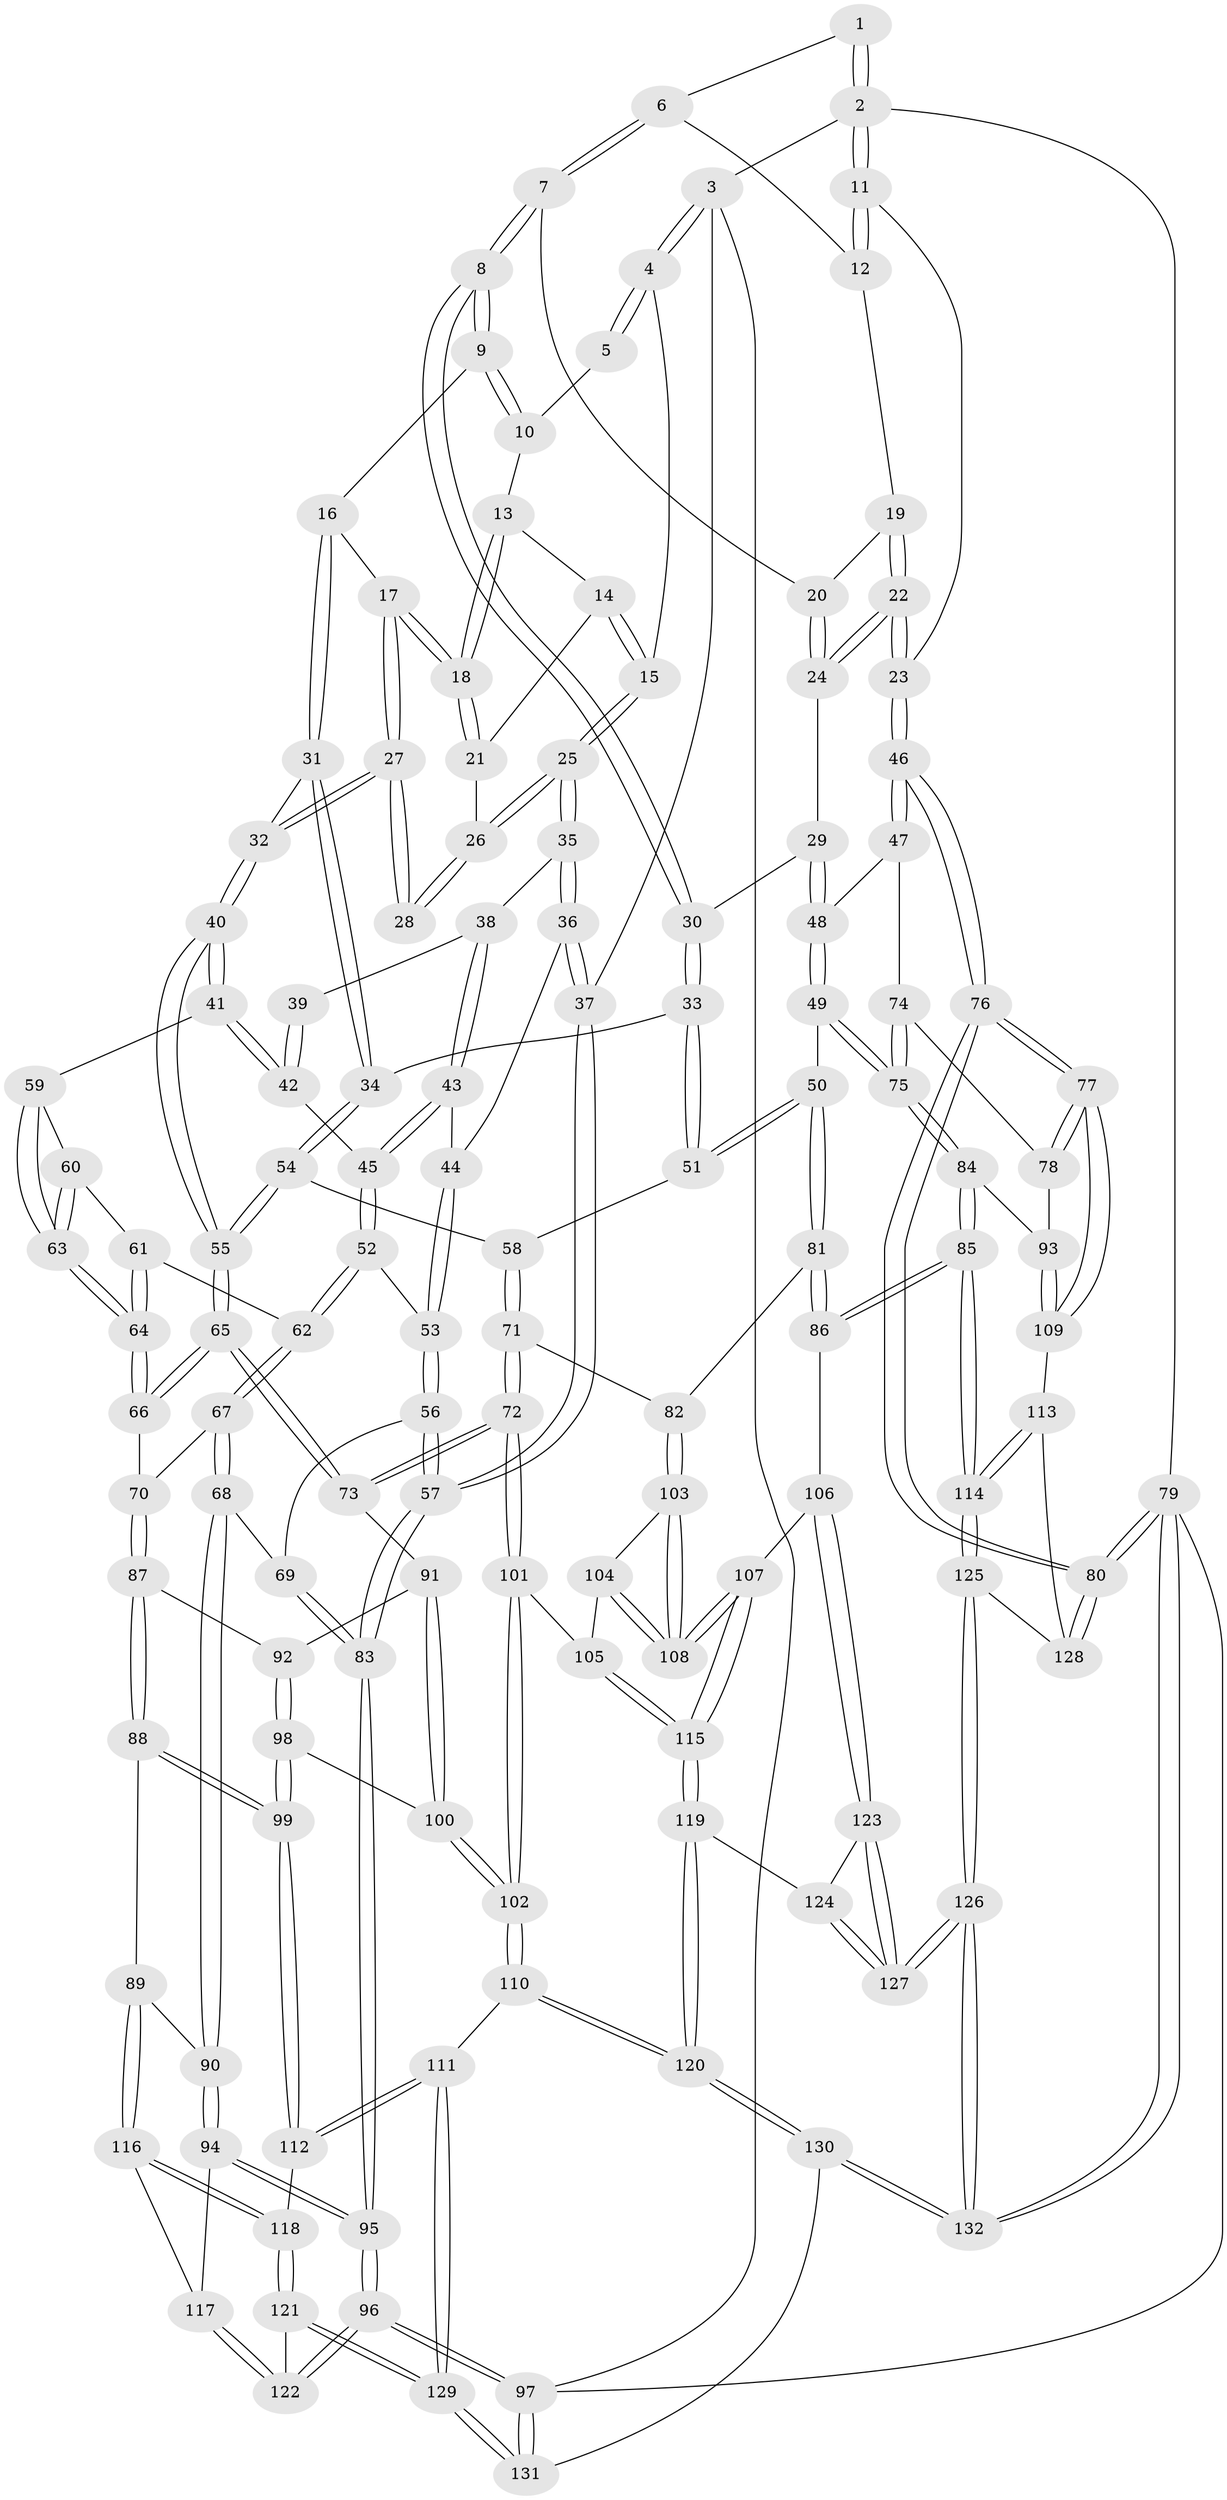 // coarse degree distribution, {1: 0.02564102564102564, 4: 0.3076923076923077, 5: 0.15384615384615385, 3: 0.28205128205128205, 2: 0.07692307692307693, 6: 0.05128205128205128, 9: 0.05128205128205128, 7: 0.05128205128205128}
// Generated by graph-tools (version 1.1) at 2025/06/03/04/25 22:06:24]
// undirected, 132 vertices, 327 edges
graph export_dot {
graph [start="1"]
  node [color=gray90,style=filled];
  1 [pos="+0.7973019556464751+0"];
  2 [pos="+1+0"];
  3 [pos="+0+0"];
  4 [pos="+0+0"];
  5 [pos="+0.49168168110716376+0"];
  6 [pos="+0.7517149818368409+0"];
  7 [pos="+0.6922007852100374+0.10604321283428139"];
  8 [pos="+0.6734041164220025+0.13355763265932236"];
  9 [pos="+0.5926127473110337+0.09137946175855179"];
  10 [pos="+0.4973347493473981+0"];
  11 [pos="+1+0.08954309685114725"];
  12 [pos="+0.8146771871960873+0.07334374631055927"];
  13 [pos="+0.4898350321603904+0"];
  14 [pos="+0.38327434013317585+0.06893796440201627"];
  15 [pos="+0.11906459152885607+0"];
  16 [pos="+0.5054267485636662+0.1678485148401817"];
  17 [pos="+0.46460684786689443+0.14155659081984276"];
  18 [pos="+0.4604485916594333+0.12084646364291429"];
  19 [pos="+0.8152033448315471+0.08970525321608568"];
  20 [pos="+0.8087469678709281+0.10983180065197035"];
  21 [pos="+0.38122417160021216+0.10027388947012246"];
  22 [pos="+1+0.2102736006841149"];
  23 [pos="+1+0.20909004398570846"];
  24 [pos="+0.8305676023979315+0.220299693198908"];
  25 [pos="+0.16199616686818488+0.09634844401138438"];
  26 [pos="+0.3697315724588307+0.11879470766187691"];
  27 [pos="+0.3895331959915483+0.1861705872197146"];
  28 [pos="+0.38660808284276593+0.18437102730738386"];
  29 [pos="+0.7775247252772106+0.2353835537271816"];
  30 [pos="+0.6945033975652031+0.2250282219004441"];
  31 [pos="+0.5206730564802304+0.23918933760292652"];
  32 [pos="+0.4216345056434209+0.28404084131636453"];
  33 [pos="+0.6651438610215993+0.25697492871109356"];
  34 [pos="+0.6096456896391705+0.27501442089787675"];
  35 [pos="+0.16895618555002168+0.12300436123078591"];
  36 [pos="+0+0.29859505304383166"];
  37 [pos="+0+0.3446229600816957"];
  38 [pos="+0.17033565596628455+0.12650724418410453"];
  39 [pos="+0.32246374359492336+0.18993914347659088"];
  40 [pos="+0.3822961983688006+0.3560881246732264"];
  41 [pos="+0.34557540883778154+0.34513500922690205"];
  42 [pos="+0.3270083306327299+0.3312495193216125"];
  43 [pos="+0.17246049184627268+0.14973678584378528"];
  44 [pos="+0.10554067638463527+0.3033187068935252"];
  45 [pos="+0.2531594306305016+0.2978655014257508"];
  46 [pos="+1+0.29399881770991093"];
  47 [pos="+1+0.3653825399867738"];
  48 [pos="+0.8066484754345127+0.35923096153090067"];
  49 [pos="+0.7386789129035312+0.4890428261870798"];
  50 [pos="+0.7369130489812368+0.4882976764282432"];
  51 [pos="+0.7292016330744862+0.4784230078141947"];
  52 [pos="+0.15779773057217947+0.38077785906079314"];
  53 [pos="+0.13297896194882966+0.37398512321541455"];
  54 [pos="+0.5672358065514407+0.3593241458706569"];
  55 [pos="+0.4147128132049252+0.4159201580586262"];
  56 [pos="+0.10090076698931055+0.39630109550550496"];
  57 [pos="+0+0.3540694573163197"];
  58 [pos="+0.5998649454643287+0.4225849172543835"];
  59 [pos="+0.3307050403144563+0.35621777067361726"];
  60 [pos="+0.25225047734195877+0.4026478319627291"];
  61 [pos="+0.2202677554515813+0.4140290750563326"];
  62 [pos="+0.17523360423183088+0.40471665833169923"];
  63 [pos="+0.2664656481264135+0.4465896240946619"];
  64 [pos="+0.25786186782920306+0.47488837574284143"];
  65 [pos="+0.41907802819220147+0.5151281122659214"];
  66 [pos="+0.27021755383382967+0.5327269436490218"];
  67 [pos="+0.17597240279612097+0.5111785901134592"];
  68 [pos="+0.09110687977213669+0.5413615925956003"];
  69 [pos="+0.06746802670123646+0.5228146024530428"];
  70 [pos="+0.2578993394727113+0.5389765741133863"];
  71 [pos="+0.4834513378720031+0.5442679295427606"];
  72 [pos="+0.4385186893003413+0.5342594967109567"];
  73 [pos="+0.4249523001855609+0.5226322592656921"];
  74 [pos="+0.8655845537745795+0.482672619077882"];
  75 [pos="+0.7512649719294523+0.5006362882138227"];
  76 [pos="+1+0.6298344153437666"];
  77 [pos="+1+0.6441412350285999"];
  78 [pos="+0.9253440225552035+0.5806906097305462"];
  79 [pos="+1+1"];
  80 [pos="+1+0.9443849137053764"];
  81 [pos="+0.5498803219454619+0.5704900436706333"];
  82 [pos="+0.5194826700629854+0.5627549924023167"];
  83 [pos="+0+0.46888854752520254"];
  84 [pos="+0.7676524577605529+0.638480218845694"];
  85 [pos="+0.6941948104240427+0.7184458035407233"];
  86 [pos="+0.6524280826141099+0.7161482066849775"];
  87 [pos="+0.24180665306069637+0.5968407997548946"];
  88 [pos="+0.1998197600983111+0.6820667505350724"];
  89 [pos="+0.1255024488772907+0.67778605566"];
  90 [pos="+0.10023255422732062+0.6293974746682056"];
  91 [pos="+0.34509325700082255+0.618132767902896"];
  92 [pos="+0.3177657074920405+0.6414419264311049"];
  93 [pos="+0.8138673110545771+0.6535239859730572"];
  94 [pos="+0+0.6453656272978721"];
  95 [pos="+0+0.6442255324924517"];
  96 [pos="+0+0.9199789517994977"];
  97 [pos="+0+1"];
  98 [pos="+0.2977273993782273+0.6937671209680354"];
  99 [pos="+0.22494345293399257+0.7053727964449502"];
  100 [pos="+0.34332578038699785+0.7086459921936915"];
  101 [pos="+0.41674960973843334+0.7083883316103101"];
  102 [pos="+0.39531950397346005+0.7337200001616324"];
  103 [pos="+0.5191288894098873+0.610871088746351"];
  104 [pos="+0.4957378712680691+0.718409106009227"];
  105 [pos="+0.43990707740771345+0.7124800101610261"];
  106 [pos="+0.6467419453464516+0.719628513115533"];
  107 [pos="+0.54572761123715+0.7409097385732782"];
  108 [pos="+0.5399353995304857+0.7366612912472135"];
  109 [pos="+0.9121709190818199+0.7313643249585026"];
  110 [pos="+0.38709349284183686+0.807519884281421"];
  111 [pos="+0.3219639169635173+0.8268275880624639"];
  112 [pos="+0.23902673086495602+0.7705251526872379"];
  113 [pos="+0.9114969971475426+0.7337361903802984"];
  114 [pos="+0.7778603328074841+0.9045322949203148"];
  115 [pos="+0.5154374997124088+0.8048095703297885"];
  116 [pos="+0.11761090832546173+0.6881678211020295"];
  117 [pos="+0.09942478933368637+0.7090995459377586"];
  118 [pos="+0.1838233386381973+0.8333861368979727"];
  119 [pos="+0.5006227181948614+0.8438461765807043"];
  120 [pos="+0.4393717844774292+0.8541392482826612"];
  121 [pos="+0.13494283171494834+0.9034522659526923"];
  122 [pos="+0.03757556130619581+0.854954950505345"];
  123 [pos="+0.6184413514623477+0.7841154555765544"];
  124 [pos="+0.5112502123941972+0.8494691341252644"];
  125 [pos="+0.7774996813806463+0.9629533303974256"];
  126 [pos="+0.7395367132814096+1"];
  127 [pos="+0.5937175231967676+0.9094806256300721"];
  128 [pos="+0.9702954830638906+0.8549144185789902"];
  129 [pos="+0.22380740843851107+1"];
  130 [pos="+0.38560737693036645+1"];
  131 [pos="+0.2769749915672978+1"];
  132 [pos="+0.7426273451230816+1"];
  1 -- 2;
  1 -- 2;
  1 -- 6;
  2 -- 3;
  2 -- 11;
  2 -- 11;
  2 -- 79;
  3 -- 4;
  3 -- 4;
  3 -- 37;
  3 -- 97;
  4 -- 5;
  4 -- 5;
  4 -- 15;
  5 -- 10;
  6 -- 7;
  6 -- 7;
  6 -- 12;
  7 -- 8;
  7 -- 8;
  7 -- 20;
  8 -- 9;
  8 -- 9;
  8 -- 30;
  8 -- 30;
  9 -- 10;
  9 -- 10;
  9 -- 16;
  10 -- 13;
  11 -- 12;
  11 -- 12;
  11 -- 23;
  12 -- 19;
  13 -- 14;
  13 -- 18;
  13 -- 18;
  14 -- 15;
  14 -- 15;
  14 -- 21;
  15 -- 25;
  15 -- 25;
  16 -- 17;
  16 -- 31;
  16 -- 31;
  17 -- 18;
  17 -- 18;
  17 -- 27;
  17 -- 27;
  18 -- 21;
  18 -- 21;
  19 -- 20;
  19 -- 22;
  19 -- 22;
  20 -- 24;
  20 -- 24;
  21 -- 26;
  22 -- 23;
  22 -- 23;
  22 -- 24;
  22 -- 24;
  23 -- 46;
  23 -- 46;
  24 -- 29;
  25 -- 26;
  25 -- 26;
  25 -- 35;
  25 -- 35;
  26 -- 28;
  26 -- 28;
  27 -- 28;
  27 -- 28;
  27 -- 32;
  27 -- 32;
  29 -- 30;
  29 -- 48;
  29 -- 48;
  30 -- 33;
  30 -- 33;
  31 -- 32;
  31 -- 34;
  31 -- 34;
  32 -- 40;
  32 -- 40;
  33 -- 34;
  33 -- 51;
  33 -- 51;
  34 -- 54;
  34 -- 54;
  35 -- 36;
  35 -- 36;
  35 -- 38;
  36 -- 37;
  36 -- 37;
  36 -- 44;
  37 -- 57;
  37 -- 57;
  38 -- 39;
  38 -- 43;
  38 -- 43;
  39 -- 42;
  39 -- 42;
  40 -- 41;
  40 -- 41;
  40 -- 55;
  40 -- 55;
  41 -- 42;
  41 -- 42;
  41 -- 59;
  42 -- 45;
  43 -- 44;
  43 -- 45;
  43 -- 45;
  44 -- 53;
  44 -- 53;
  45 -- 52;
  45 -- 52;
  46 -- 47;
  46 -- 47;
  46 -- 76;
  46 -- 76;
  47 -- 48;
  47 -- 74;
  48 -- 49;
  48 -- 49;
  49 -- 50;
  49 -- 75;
  49 -- 75;
  50 -- 51;
  50 -- 51;
  50 -- 81;
  50 -- 81;
  51 -- 58;
  52 -- 53;
  52 -- 62;
  52 -- 62;
  53 -- 56;
  53 -- 56;
  54 -- 55;
  54 -- 55;
  54 -- 58;
  55 -- 65;
  55 -- 65;
  56 -- 57;
  56 -- 57;
  56 -- 69;
  57 -- 83;
  57 -- 83;
  58 -- 71;
  58 -- 71;
  59 -- 60;
  59 -- 63;
  59 -- 63;
  60 -- 61;
  60 -- 63;
  60 -- 63;
  61 -- 62;
  61 -- 64;
  61 -- 64;
  62 -- 67;
  62 -- 67;
  63 -- 64;
  63 -- 64;
  64 -- 66;
  64 -- 66;
  65 -- 66;
  65 -- 66;
  65 -- 73;
  65 -- 73;
  66 -- 70;
  67 -- 68;
  67 -- 68;
  67 -- 70;
  68 -- 69;
  68 -- 90;
  68 -- 90;
  69 -- 83;
  69 -- 83;
  70 -- 87;
  70 -- 87;
  71 -- 72;
  71 -- 72;
  71 -- 82;
  72 -- 73;
  72 -- 73;
  72 -- 101;
  72 -- 101;
  73 -- 91;
  74 -- 75;
  74 -- 75;
  74 -- 78;
  75 -- 84;
  75 -- 84;
  76 -- 77;
  76 -- 77;
  76 -- 80;
  76 -- 80;
  77 -- 78;
  77 -- 78;
  77 -- 109;
  77 -- 109;
  78 -- 93;
  79 -- 80;
  79 -- 80;
  79 -- 132;
  79 -- 132;
  79 -- 97;
  80 -- 128;
  80 -- 128;
  81 -- 82;
  81 -- 86;
  81 -- 86;
  82 -- 103;
  82 -- 103;
  83 -- 95;
  83 -- 95;
  84 -- 85;
  84 -- 85;
  84 -- 93;
  85 -- 86;
  85 -- 86;
  85 -- 114;
  85 -- 114;
  86 -- 106;
  87 -- 88;
  87 -- 88;
  87 -- 92;
  88 -- 89;
  88 -- 99;
  88 -- 99;
  89 -- 90;
  89 -- 116;
  89 -- 116;
  90 -- 94;
  90 -- 94;
  91 -- 92;
  91 -- 100;
  91 -- 100;
  92 -- 98;
  92 -- 98;
  93 -- 109;
  93 -- 109;
  94 -- 95;
  94 -- 95;
  94 -- 117;
  95 -- 96;
  95 -- 96;
  96 -- 97;
  96 -- 97;
  96 -- 122;
  96 -- 122;
  97 -- 131;
  97 -- 131;
  98 -- 99;
  98 -- 99;
  98 -- 100;
  99 -- 112;
  99 -- 112;
  100 -- 102;
  100 -- 102;
  101 -- 102;
  101 -- 102;
  101 -- 105;
  102 -- 110;
  102 -- 110;
  103 -- 104;
  103 -- 108;
  103 -- 108;
  104 -- 105;
  104 -- 108;
  104 -- 108;
  105 -- 115;
  105 -- 115;
  106 -- 107;
  106 -- 123;
  106 -- 123;
  107 -- 108;
  107 -- 108;
  107 -- 115;
  107 -- 115;
  109 -- 113;
  110 -- 111;
  110 -- 120;
  110 -- 120;
  111 -- 112;
  111 -- 112;
  111 -- 129;
  111 -- 129;
  112 -- 118;
  113 -- 114;
  113 -- 114;
  113 -- 128;
  114 -- 125;
  114 -- 125;
  115 -- 119;
  115 -- 119;
  116 -- 117;
  116 -- 118;
  116 -- 118;
  117 -- 122;
  117 -- 122;
  118 -- 121;
  118 -- 121;
  119 -- 120;
  119 -- 120;
  119 -- 124;
  120 -- 130;
  120 -- 130;
  121 -- 122;
  121 -- 129;
  121 -- 129;
  123 -- 124;
  123 -- 127;
  123 -- 127;
  124 -- 127;
  124 -- 127;
  125 -- 126;
  125 -- 126;
  125 -- 128;
  126 -- 127;
  126 -- 127;
  126 -- 132;
  126 -- 132;
  129 -- 131;
  129 -- 131;
  130 -- 131;
  130 -- 132;
  130 -- 132;
}
